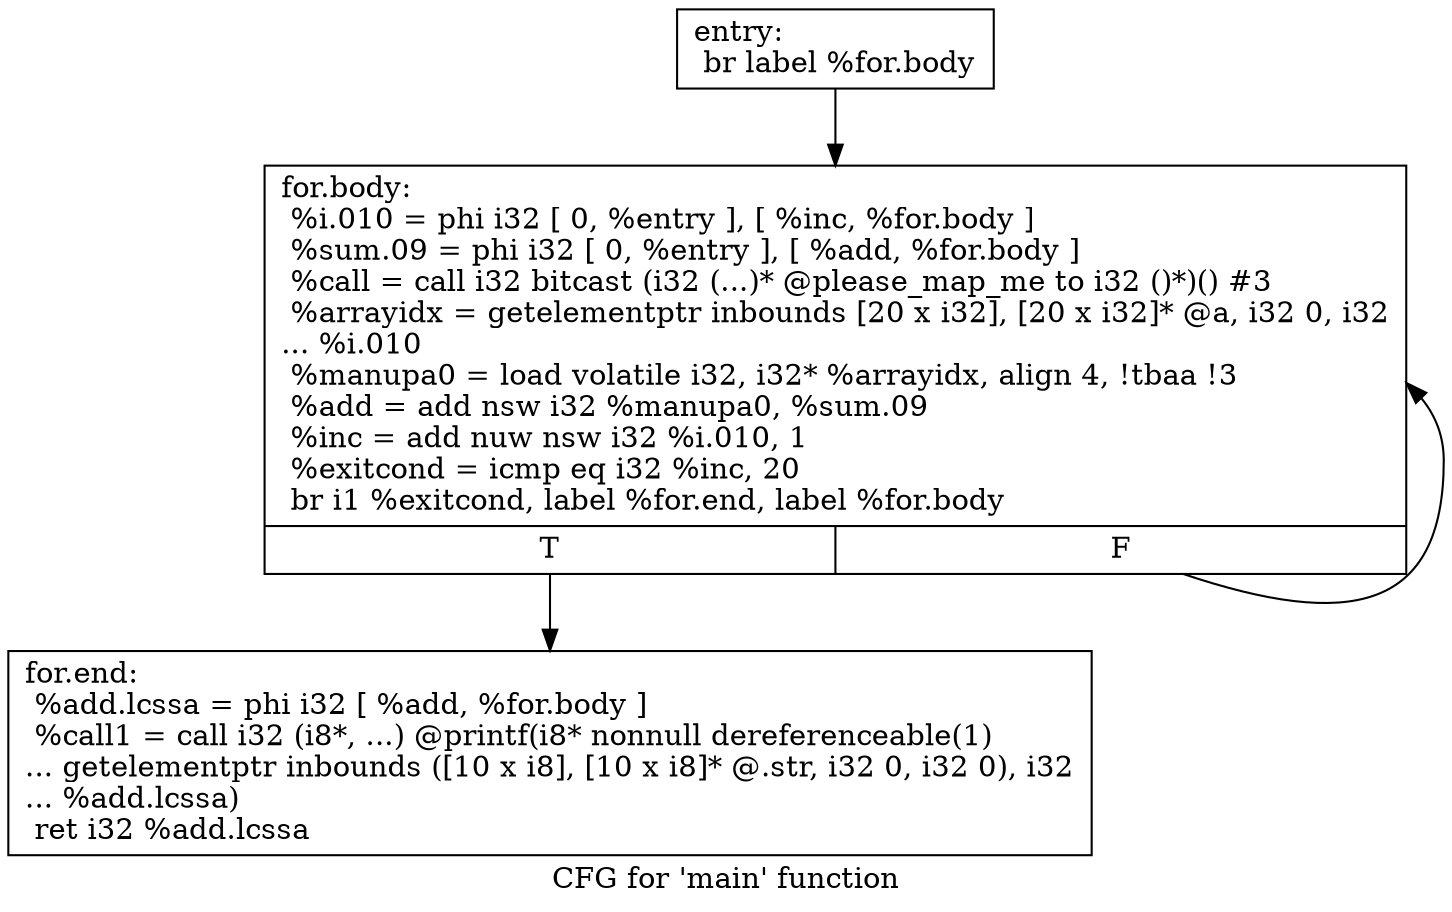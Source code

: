 digraph "CFG for 'main' function" {
	label="CFG for 'main' function";

	Node0x55fcd42a1ad0 [shape=record,label="{entry:\l  br label %for.body\l}"];
	Node0x55fcd42a1ad0 -> Node0x55fcd42a1c00;
	Node0x55fcd42a1c00 [shape=record,label="{for.body:                                         \l  %i.010 = phi i32 [ 0, %entry ], [ %inc, %for.body ]\l  %sum.09 = phi i32 [ 0, %entry ], [ %add, %for.body ]\l  %call = call i32 bitcast (i32 (...)* @please_map_me to i32 ()*)() #3\l  %arrayidx = getelementptr inbounds [20 x i32], [20 x i32]* @a, i32 0, i32\l... %i.010\l  %manupa0 = load volatile i32, i32* %arrayidx, align 4, !tbaa !3\l  %add = add nsw i32 %manupa0, %sum.09\l  %inc = add nuw nsw i32 %i.010, 1\l  %exitcond = icmp eq i32 %inc, 20\l  br i1 %exitcond, label %for.end, label %for.body\l|{<s0>T|<s1>F}}"];
	Node0x55fcd42a1c00:s0 -> Node0x55fcd42a34f0;
	Node0x55fcd42a1c00:s1 -> Node0x55fcd42a1c00;
	Node0x55fcd42a34f0 [shape=record,label="{for.end:                                          \l  %add.lcssa = phi i32 [ %add, %for.body ]\l  %call1 = call i32 (i8*, ...) @printf(i8* nonnull dereferenceable(1)\l... getelementptr inbounds ([10 x i8], [10 x i8]* @.str, i32 0, i32 0), i32\l... %add.lcssa)\l  ret i32 %add.lcssa\l}"];
}
